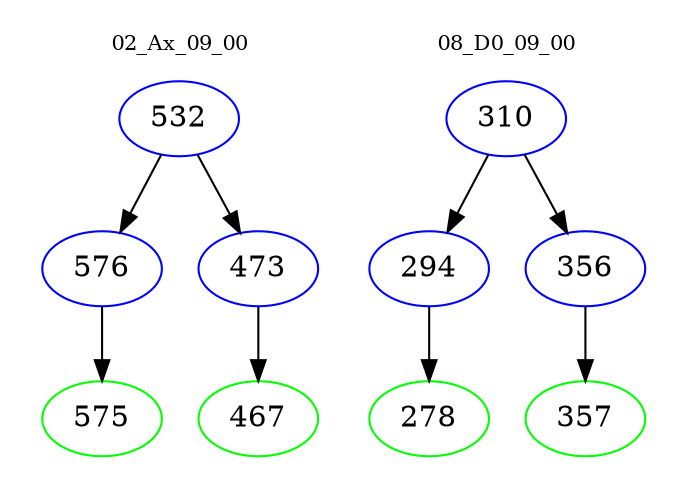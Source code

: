 digraph{
subgraph cluster_0 {
color = white
label = "02_Ax_09_00";
fontsize=10;
T0_532 [label="532", color="blue"]
T0_532 -> T0_576 [color="black"]
T0_576 [label="576", color="blue"]
T0_576 -> T0_575 [color="black"]
T0_575 [label="575", color="green"]
T0_532 -> T0_473 [color="black"]
T0_473 [label="473", color="blue"]
T0_473 -> T0_467 [color="black"]
T0_467 [label="467", color="green"]
}
subgraph cluster_1 {
color = white
label = "08_D0_09_00";
fontsize=10;
T1_310 [label="310", color="blue"]
T1_310 -> T1_294 [color="black"]
T1_294 [label="294", color="blue"]
T1_294 -> T1_278 [color="black"]
T1_278 [label="278", color="green"]
T1_310 -> T1_356 [color="black"]
T1_356 [label="356", color="blue"]
T1_356 -> T1_357 [color="black"]
T1_357 [label="357", color="green"]
}
}
